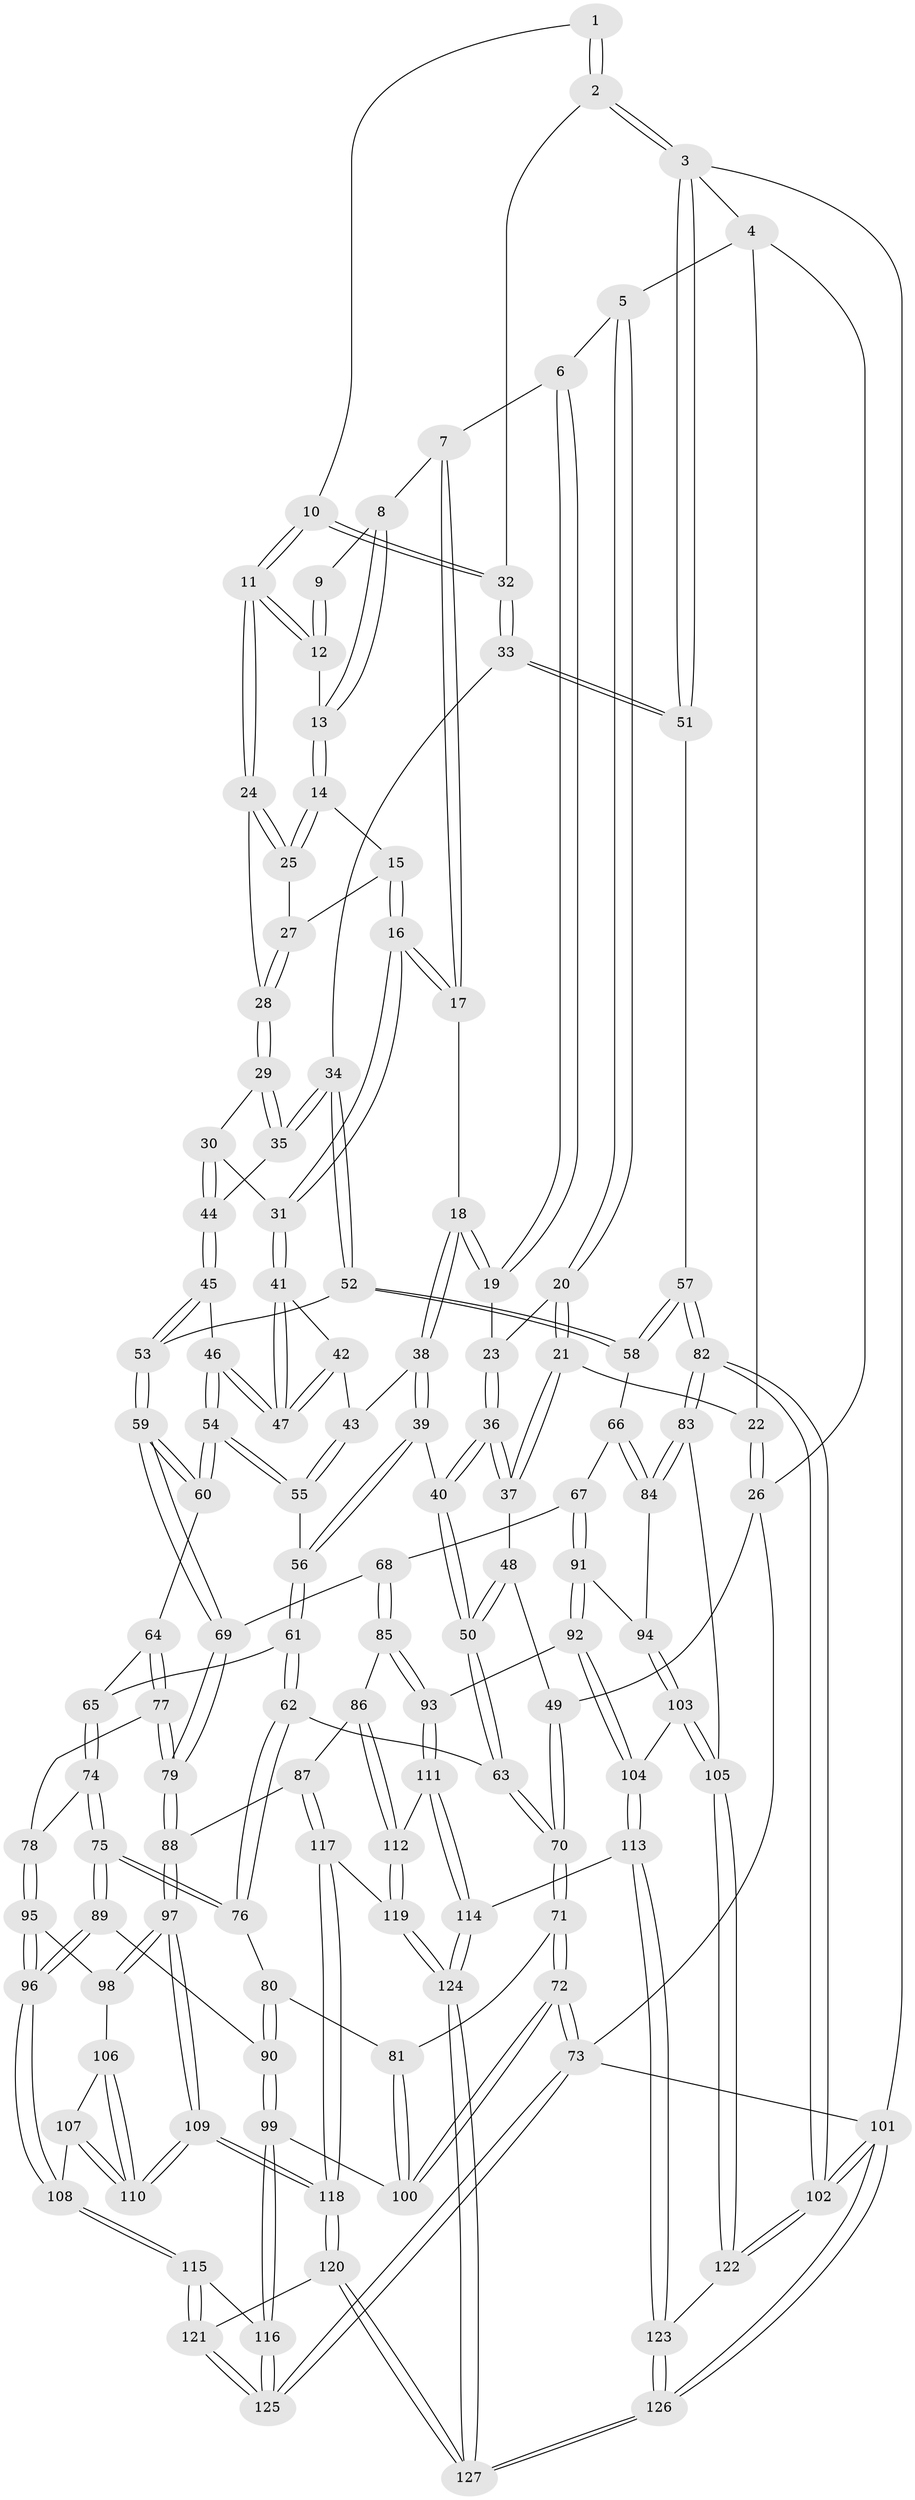 // coarse degree distribution, {2: 0.06493506493506493, 3: 0.44155844155844154, 4: 0.4935064935064935}
// Generated by graph-tools (version 1.1) at 2025/38/03/04/25 23:38:32]
// undirected, 127 vertices, 314 edges
graph export_dot {
  node [color=gray90,style=filled];
  1 [pos="+0.9699837951684462+0"];
  2 [pos="+1+0"];
  3 [pos="+1+0"];
  4 [pos="+0.17211840104459053+0"];
  5 [pos="+0.2884860805986389+0"];
  6 [pos="+0.33886639045480427+0"];
  7 [pos="+0.4032237688543803+0"];
  8 [pos="+0.5639573732175671+0"];
  9 [pos="+0.689916990872604+0"];
  10 [pos="+0.7932655252185788+0.1374038292413265"];
  11 [pos="+0.7810596129259606+0.13425379431552067"];
  12 [pos="+0.7402641045226896+0.07045166542837487"];
  13 [pos="+0.6010682545324557+0.041059873503316684"];
  14 [pos="+0.6000611101316725+0.04942906814825339"];
  15 [pos="+0.586717524122322+0.09778125960144991"];
  16 [pos="+0.5387427524164251+0.19837254631282228"];
  17 [pos="+0.5227073336785538+0.1951421572914269"];
  18 [pos="+0.44573457784256765+0.1975655815973618"];
  19 [pos="+0.4389703210982586+0.19270147742871999"];
  20 [pos="+0.24910348352621223+0"];
  21 [pos="+0.15763289123375562+0.18245855102556527"];
  22 [pos="+0.02167582107731853+0.07985324839703628"];
  23 [pos="+0.37603696213848614+0.17825077492588806"];
  24 [pos="+0.761835749714797+0.13968259945631414"];
  25 [pos="+0.7292327286719743+0.1270613528665732"];
  26 [pos="+0+0.08178902454478353"];
  27 [pos="+0.6342148737118061+0.1105933164689582"];
  28 [pos="+0.7146392939655107+0.16653981532574488"];
  29 [pos="+0.6332473195160724+0.21810030721718252"];
  30 [pos="+0.5776439721763402+0.21908292269822044"];
  31 [pos="+0.5450288689853493+0.20515861089573942"];
  32 [pos="+0.8301596495245072+0.1695764057066729"];
  33 [pos="+0.8720181273960779+0.23917548485204462"];
  34 [pos="+0.8184440283810608+0.32978390965747156"];
  35 [pos="+0.7434520159381569+0.3089188795840446"];
  36 [pos="+0.18100316617840298+0.2274931315997716"];
  37 [pos="+0.1583748713218157+0.20103571688460117"];
  38 [pos="+0.3699243098110379+0.33499309879577677"];
  39 [pos="+0.2693474070405687+0.383257485050309"];
  40 [pos="+0.22853199594648096+0.35731574858703147"];
  41 [pos="+0.5401995002130533+0.2264276062439863"];
  42 [pos="+0.43686509430430587+0.36177734476967943"];
  43 [pos="+0.43203815815222213+0.36112915552408553"];
  44 [pos="+0.6286695744155258+0.3502889754348552"];
  45 [pos="+0.6273265881645159+0.3560813812093438"];
  46 [pos="+0.5380490810843988+0.4202611597945431"];
  47 [pos="+0.5154650498608625+0.3842339211954394"];
  48 [pos="+0.1127293192298844+0.21795407431347666"];
  49 [pos="+0+0.3197910288302231"];
  50 [pos="+0+0.502652932623245"];
  51 [pos="+1+0.2125411906397694"];
  52 [pos="+0.8179148102046734+0.4255555507538237"];
  53 [pos="+0.7259614818504622+0.47311340726608603"];
  54 [pos="+0.5382279386445281+0.4945439069269077"];
  55 [pos="+0.43651235752819795+0.44148367560326346"];
  56 [pos="+0.29202318636808694+0.44731465864424685"];
  57 [pos="+1+0.521021860454654"];
  58 [pos="+0.960529525106778+0.5386491948662264"];
  59 [pos="+0.652997529461042+0.5507320669751451"];
  60 [pos="+0.5458771295439471+0.5238496029280442"];
  61 [pos="+0.30235810903168336+0.5180975948429332"];
  62 [pos="+0.17399941354933937+0.5966704349068718"];
  63 [pos="+0+0.5045665740997441"];
  64 [pos="+0.4943835102131027+0.5624102580863167"];
  65 [pos="+0.33121354910826045+0.5459983304185312"];
  66 [pos="+0.8918381307284842+0.6291135458978163"];
  67 [pos="+0.7587307539041593+0.6682727304109856"];
  68 [pos="+0.7333008683963914+0.6608580706479963"];
  69 [pos="+0.6599273991290109+0.5682743738046937"];
  70 [pos="+0+0.5274764340845166"];
  71 [pos="+0+0.5896922764154753"];
  72 [pos="+0+0.8744716579834373"];
  73 [pos="+0+1"];
  74 [pos="+0.33023838722735965+0.6668931883739758"];
  75 [pos="+0.2680130678063827+0.7376923410859965"];
  76 [pos="+0.17808697272196256+0.6543532029218957"];
  77 [pos="+0.47955204783419025+0.6997231535268521"];
  78 [pos="+0.44050892071699366+0.7106984866509273"];
  79 [pos="+0.5490003925556749+0.7627519376649597"];
  80 [pos="+0.11266817593297807+0.7103928442183908"];
  81 [pos="+0.06637190994355378+0.7230973663164751"];
  82 [pos="+1+0.8616774925259929"];
  83 [pos="+0.92367580511504+0.7763384586312502"];
  84 [pos="+0.9168394913027396+0.7727559734323027"];
  85 [pos="+0.6392511724561082+0.7910038384653153"];
  86 [pos="+0.6305299380379593+0.7950899980650413"];
  87 [pos="+0.5893645446661611+0.7960698588851224"];
  88 [pos="+0.5583474727918545+0.7812650205972501"];
  89 [pos="+0.26700019833384975+0.7890050751575359"];
  90 [pos="+0.20332407379916062+0.807917387050115"];
  91 [pos="+0.7774968193776364+0.7260863917130974"];
  92 [pos="+0.7710800992865198+0.8269678988339921"];
  93 [pos="+0.7687008836365552+0.8276346902935209"];
  94 [pos="+0.8869517473974787+0.7874221183821898"];
  95 [pos="+0.4025242763013441+0.7692194021389027"];
  96 [pos="+0.2716252722806567+0.7935986182556053"];
  97 [pos="+0.48648835042780425+0.8449625768921305"];
  98 [pos="+0.42080922366118717+0.8207962410075686"];
  99 [pos="+0.10819959202525418+0.8746437249092941"];
  100 [pos="+0.09483738340347457+0.8667681077918066"];
  101 [pos="+1+1"];
  102 [pos="+1+0.8902624234231884"];
  103 [pos="+0.8351864046065658+0.8390757346685307"];
  104 [pos="+0.8211779047101208+0.8469851561905114"];
  105 [pos="+0.9216662228466062+0.8920071528201258"];
  106 [pos="+0.39681141416445875+0.8396004681158074"];
  107 [pos="+0.28827401344156295+0.8227751539784602"];
  108 [pos="+0.2833773210528958+0.818795145991209"];
  109 [pos="+0.43264402944949365+1"];
  110 [pos="+0.394284867856752+0.971315690047357"];
  111 [pos="+0.7169639967197545+0.9104704760548471"];
  112 [pos="+0.6898975203432355+0.9134283640923552"];
  113 [pos="+0.8279851988551274+0.9387418518696743"];
  114 [pos="+0.769354040686043+0.9492739579261493"];
  115 [pos="+0.26483166296693617+0.8758170143418449"];
  116 [pos="+0.1434633997726277+0.9915478081875466"];
  117 [pos="+0.5848632482063735+0.9480138632087444"];
  118 [pos="+0.43542141896006+1"];
  119 [pos="+0.6625341756542775+0.9462886857305012"];
  120 [pos="+0.402670987412646+1"];
  121 [pos="+0.33327636268997735+1"];
  122 [pos="+0.9280755239378035+0.9057108502592283"];
  123 [pos="+0.8661916971222902+0.9712789742540173"];
  124 [pos="+0.7122918054000182+1"];
  125 [pos="+0.1752851688211299+1"];
  126 [pos="+1+1"];
  127 [pos="+0.7126856319216429+1"];
  1 -- 2;
  1 -- 2;
  1 -- 10;
  2 -- 3;
  2 -- 3;
  2 -- 32;
  3 -- 4;
  3 -- 51;
  3 -- 51;
  3 -- 101;
  4 -- 5;
  4 -- 22;
  4 -- 26;
  5 -- 6;
  5 -- 20;
  5 -- 20;
  6 -- 7;
  6 -- 19;
  6 -- 19;
  7 -- 8;
  7 -- 17;
  7 -- 17;
  8 -- 9;
  8 -- 13;
  8 -- 13;
  9 -- 12;
  9 -- 12;
  10 -- 11;
  10 -- 11;
  10 -- 32;
  10 -- 32;
  11 -- 12;
  11 -- 12;
  11 -- 24;
  11 -- 24;
  12 -- 13;
  13 -- 14;
  13 -- 14;
  14 -- 15;
  14 -- 25;
  14 -- 25;
  15 -- 16;
  15 -- 16;
  15 -- 27;
  16 -- 17;
  16 -- 17;
  16 -- 31;
  16 -- 31;
  17 -- 18;
  18 -- 19;
  18 -- 19;
  18 -- 38;
  18 -- 38;
  19 -- 23;
  20 -- 21;
  20 -- 21;
  20 -- 23;
  21 -- 22;
  21 -- 37;
  21 -- 37;
  22 -- 26;
  22 -- 26;
  23 -- 36;
  23 -- 36;
  24 -- 25;
  24 -- 25;
  24 -- 28;
  25 -- 27;
  26 -- 49;
  26 -- 73;
  27 -- 28;
  27 -- 28;
  28 -- 29;
  28 -- 29;
  29 -- 30;
  29 -- 35;
  29 -- 35;
  30 -- 31;
  30 -- 44;
  30 -- 44;
  31 -- 41;
  31 -- 41;
  32 -- 33;
  32 -- 33;
  33 -- 34;
  33 -- 51;
  33 -- 51;
  34 -- 35;
  34 -- 35;
  34 -- 52;
  34 -- 52;
  35 -- 44;
  36 -- 37;
  36 -- 37;
  36 -- 40;
  36 -- 40;
  37 -- 48;
  38 -- 39;
  38 -- 39;
  38 -- 43;
  39 -- 40;
  39 -- 56;
  39 -- 56;
  40 -- 50;
  40 -- 50;
  41 -- 42;
  41 -- 47;
  41 -- 47;
  42 -- 43;
  42 -- 47;
  42 -- 47;
  43 -- 55;
  43 -- 55;
  44 -- 45;
  44 -- 45;
  45 -- 46;
  45 -- 53;
  45 -- 53;
  46 -- 47;
  46 -- 47;
  46 -- 54;
  46 -- 54;
  48 -- 49;
  48 -- 50;
  48 -- 50;
  49 -- 70;
  49 -- 70;
  50 -- 63;
  50 -- 63;
  51 -- 57;
  52 -- 53;
  52 -- 58;
  52 -- 58;
  53 -- 59;
  53 -- 59;
  54 -- 55;
  54 -- 55;
  54 -- 60;
  54 -- 60;
  55 -- 56;
  56 -- 61;
  56 -- 61;
  57 -- 58;
  57 -- 58;
  57 -- 82;
  57 -- 82;
  58 -- 66;
  59 -- 60;
  59 -- 60;
  59 -- 69;
  59 -- 69;
  60 -- 64;
  61 -- 62;
  61 -- 62;
  61 -- 65;
  62 -- 63;
  62 -- 76;
  62 -- 76;
  63 -- 70;
  63 -- 70;
  64 -- 65;
  64 -- 77;
  64 -- 77;
  65 -- 74;
  65 -- 74;
  66 -- 67;
  66 -- 84;
  66 -- 84;
  67 -- 68;
  67 -- 91;
  67 -- 91;
  68 -- 69;
  68 -- 85;
  68 -- 85;
  69 -- 79;
  69 -- 79;
  70 -- 71;
  70 -- 71;
  71 -- 72;
  71 -- 72;
  71 -- 81;
  72 -- 73;
  72 -- 73;
  72 -- 100;
  72 -- 100;
  73 -- 125;
  73 -- 125;
  73 -- 101;
  74 -- 75;
  74 -- 75;
  74 -- 78;
  75 -- 76;
  75 -- 76;
  75 -- 89;
  75 -- 89;
  76 -- 80;
  77 -- 78;
  77 -- 79;
  77 -- 79;
  78 -- 95;
  78 -- 95;
  79 -- 88;
  79 -- 88;
  80 -- 81;
  80 -- 90;
  80 -- 90;
  81 -- 100;
  81 -- 100;
  82 -- 83;
  82 -- 83;
  82 -- 102;
  82 -- 102;
  83 -- 84;
  83 -- 84;
  83 -- 105;
  84 -- 94;
  85 -- 86;
  85 -- 93;
  85 -- 93;
  86 -- 87;
  86 -- 112;
  86 -- 112;
  87 -- 88;
  87 -- 117;
  87 -- 117;
  88 -- 97;
  88 -- 97;
  89 -- 90;
  89 -- 96;
  89 -- 96;
  90 -- 99;
  90 -- 99;
  91 -- 92;
  91 -- 92;
  91 -- 94;
  92 -- 93;
  92 -- 104;
  92 -- 104;
  93 -- 111;
  93 -- 111;
  94 -- 103;
  94 -- 103;
  95 -- 96;
  95 -- 96;
  95 -- 98;
  96 -- 108;
  96 -- 108;
  97 -- 98;
  97 -- 98;
  97 -- 109;
  97 -- 109;
  98 -- 106;
  99 -- 100;
  99 -- 116;
  99 -- 116;
  101 -- 102;
  101 -- 102;
  101 -- 126;
  101 -- 126;
  102 -- 122;
  102 -- 122;
  103 -- 104;
  103 -- 105;
  103 -- 105;
  104 -- 113;
  104 -- 113;
  105 -- 122;
  105 -- 122;
  106 -- 107;
  106 -- 110;
  106 -- 110;
  107 -- 108;
  107 -- 110;
  107 -- 110;
  108 -- 115;
  108 -- 115;
  109 -- 110;
  109 -- 110;
  109 -- 118;
  109 -- 118;
  111 -- 112;
  111 -- 114;
  111 -- 114;
  112 -- 119;
  112 -- 119;
  113 -- 114;
  113 -- 123;
  113 -- 123;
  114 -- 124;
  114 -- 124;
  115 -- 116;
  115 -- 121;
  115 -- 121;
  116 -- 125;
  116 -- 125;
  117 -- 118;
  117 -- 118;
  117 -- 119;
  118 -- 120;
  118 -- 120;
  119 -- 124;
  119 -- 124;
  120 -- 121;
  120 -- 127;
  120 -- 127;
  121 -- 125;
  121 -- 125;
  122 -- 123;
  123 -- 126;
  123 -- 126;
  124 -- 127;
  124 -- 127;
  126 -- 127;
  126 -- 127;
}
